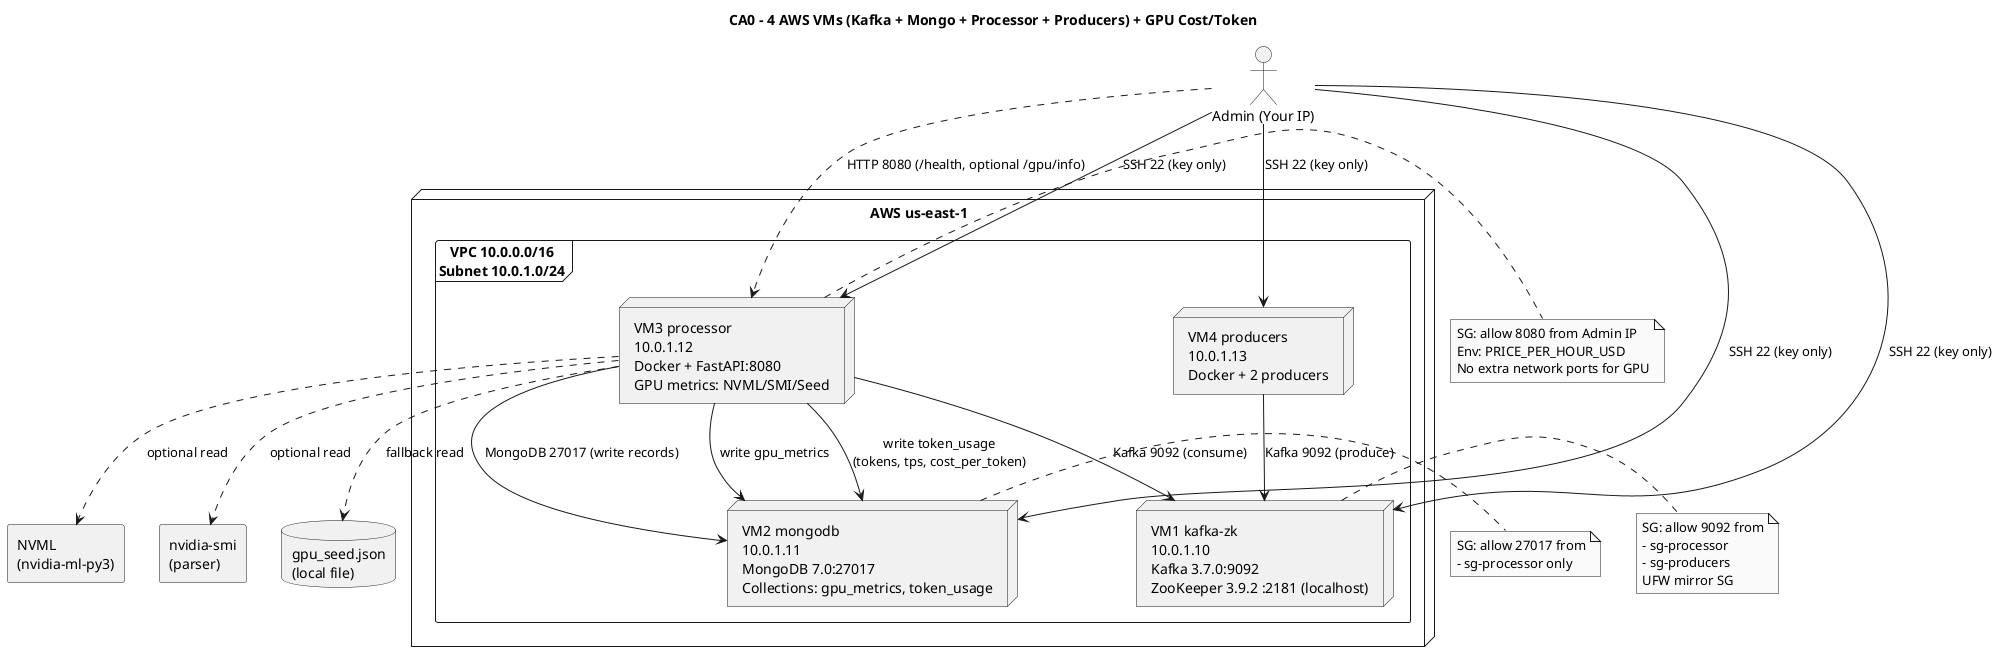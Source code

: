@startuml
title CA0 - 4 AWS VMs (Kafka + Mongo + Processor + Producers) + GPU Cost/Token

skinparam shadowing false
skinparam monochrome true
skinparam componentStyle rectangle

actor "Admin (Your IP)" as Admin

node "AWS us-east-1" {
  frame "VPC 10.0.0.0/16\nSubnet 10.0.1.0/24" as VPC {
    node "VM1 kafka-zk\n10.0.1.10\nKafka 3.7.0:9092\nZooKeeper 3.9.2 :2181 (localhost)" as VM1
    node "VM2 mongodb\n10.0.1.11\nMongoDB 7.0:27017\nCollections: gpu_metrics, token_usage" as VM2
    node "VM3 processor\n10.0.1.12\nDocker + FastAPI:8080\nGPU metrics: NVML/SMI/Seed" as VM3
    node "VM4 producers\n10.0.1.13\nDocker + 2 producers" as VM4
  }
}

' Admin access
Admin --> VM1 : SSH 22 (key only)
Admin --> VM2 : SSH 22 (key only)
Admin --> VM3 : SSH 22 (key only)
Admin --> VM4 : SSH 22 (key only)
Admin ..> VM3 : HTTP 8080 (/health, optional /gpu/info)

' Pipeline wiring
VM4 --> VM1 : Kafka 9092 (produce)
VM3 --> VM1 : Kafka 9092 (consume)
VM3 --> VM2 : MongoDB 27017 (write records)

' GPU metrics and cost-per-token
component "NVML\n(nvidia-ml-py3)" as NVML
component "nvidia-smi\n(parser)" as SMI
database "gpu_seed.json\n(local file)" as SEED

VM3 ..> NVML : optional read
VM3 ..> SMI : optional read
VM3 ..> SEED : fallback read
VM3 --> VM2 : write gpu_metrics
VM3 --> VM2 : write token_usage\n(tokens, tps, cost_per_token)

' Security annotations
note right of VM1
SG: allow 9092 from
- sg-processor
- sg-producers
UFW mirror SG
end note

note right of VM2
SG: allow 27017 from
- sg-processor only
end note

note right of VM3
SG: allow 8080 from Admin IP
Env: PRICE_PER_HOUR_USD
No extra network ports for GPU
end note
@enduml
